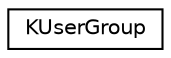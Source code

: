 digraph "Graphical Class Hierarchy"
{
  edge [fontname="Helvetica",fontsize="10",labelfontname="Helvetica",labelfontsize="10"];
  node [fontname="Helvetica",fontsize="10",shape=record];
  rankdir="LR";
  Node0 [label="KUserGroup",height=0.2,width=0.4,color="black", fillcolor="white", style="filled",URL="$classKUserGroup.html",tooltip="Represents a group on your system. "];
}
